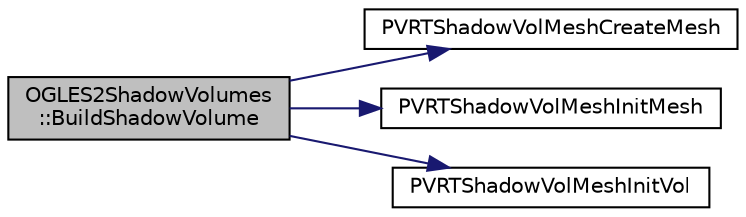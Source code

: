 digraph "OGLES2ShadowVolumes::BuildShadowVolume"
{
  edge [fontname="Helvetica",fontsize="10",labelfontname="Helvetica",labelfontsize="10"];
  node [fontname="Helvetica",fontsize="10",shape=record];
  rankdir="LR";
  Node1 [label="OGLES2ShadowVolumes\l::BuildShadowVolume",height=0.2,width=0.4,color="black", fillcolor="grey75", style="filled", fontcolor="black"];
  Node1 -> Node2 [color="midnightblue",fontsize="10",style="solid",fontname="Helvetica"];
  Node2 [label="PVRTShadowVolMeshCreateMesh",height=0.2,width=0.4,color="black", fillcolor="white", style="filled",URL="$_p_v_r_t_shadow_vol_8h.html#a3f5f49826379f302d55a95d978d97419"];
  Node1 -> Node3 [color="midnightblue",fontsize="10",style="solid",fontname="Helvetica"];
  Node3 [label="PVRTShadowVolMeshInitMesh",height=0.2,width=0.4,color="black", fillcolor="white", style="filled",URL="$_p_v_r_t_shadow_vol_8h.html#a7e6158532160e8cb9768c897ab449f8c"];
  Node1 -> Node4 [color="midnightblue",fontsize="10",style="solid",fontname="Helvetica"];
  Node4 [label="PVRTShadowVolMeshInitVol",height=0.2,width=0.4,color="black", fillcolor="white", style="filled",URL="$_p_v_r_t_shadow_vol_8h.html#aeaf55b606d528adbbd2f71d0a71aed3f"];
}
